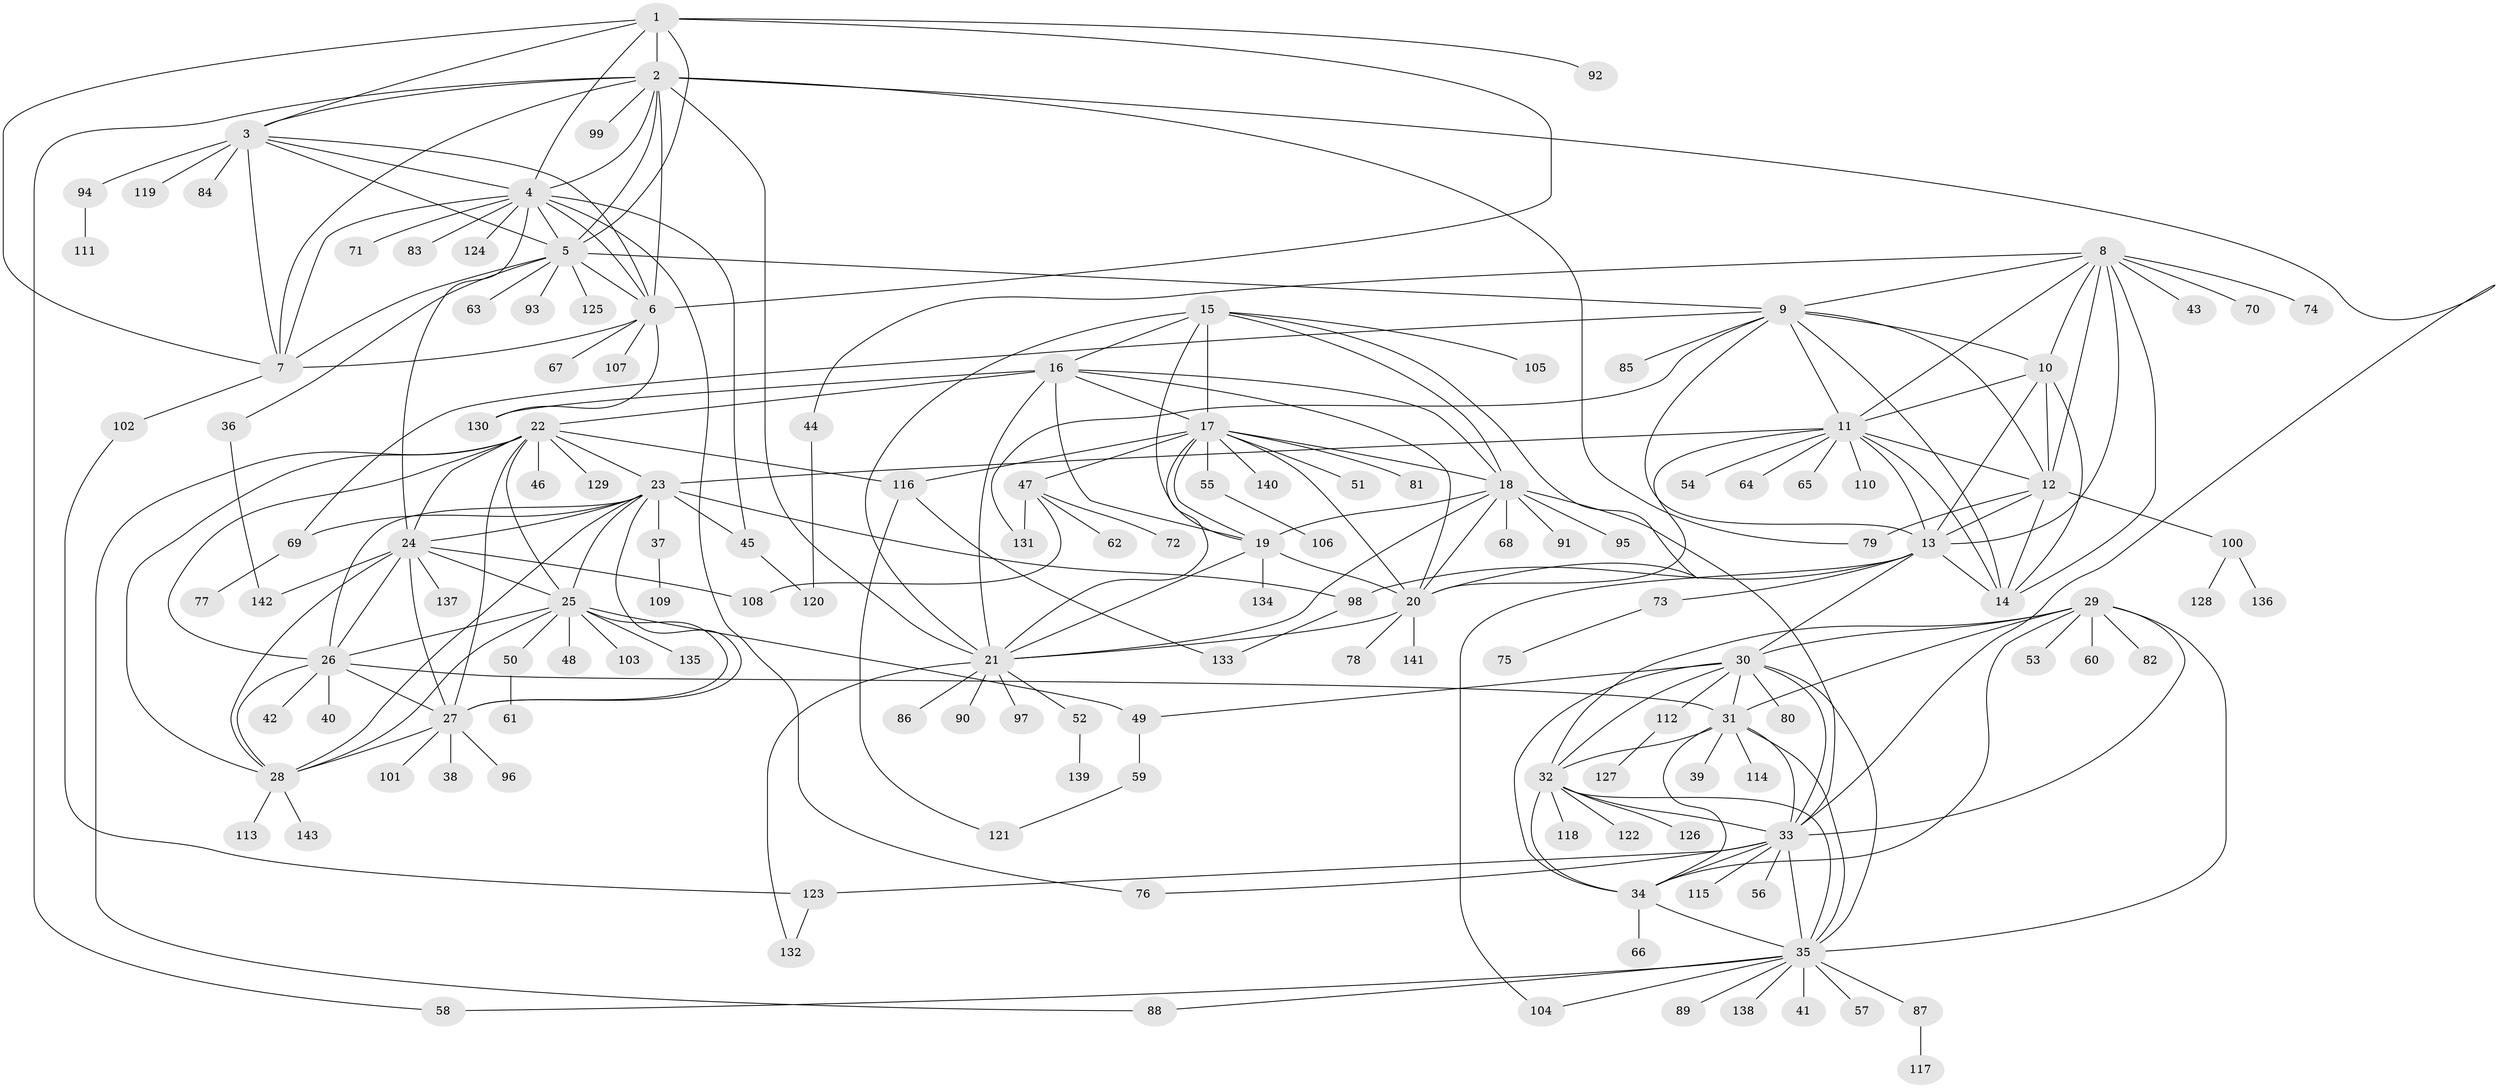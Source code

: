 // coarse degree distribution, {18: 0.02, 8: 0.03, 4: 0.03, 11: 0.02, 9: 0.03, 3: 0.04, 7: 0.02, 15: 0.01, 13: 0.01, 1: 0.71, 2: 0.08}
// Generated by graph-tools (version 1.1) at 2025/57/03/04/25 21:57:45]
// undirected, 143 vertices, 242 edges
graph export_dot {
graph [start="1"]
  node [color=gray90,style=filled];
  1;
  2;
  3;
  4;
  5;
  6;
  7;
  8;
  9;
  10;
  11;
  12;
  13;
  14;
  15;
  16;
  17;
  18;
  19;
  20;
  21;
  22;
  23;
  24;
  25;
  26;
  27;
  28;
  29;
  30;
  31;
  32;
  33;
  34;
  35;
  36;
  37;
  38;
  39;
  40;
  41;
  42;
  43;
  44;
  45;
  46;
  47;
  48;
  49;
  50;
  51;
  52;
  53;
  54;
  55;
  56;
  57;
  58;
  59;
  60;
  61;
  62;
  63;
  64;
  65;
  66;
  67;
  68;
  69;
  70;
  71;
  72;
  73;
  74;
  75;
  76;
  77;
  78;
  79;
  80;
  81;
  82;
  83;
  84;
  85;
  86;
  87;
  88;
  89;
  90;
  91;
  92;
  93;
  94;
  95;
  96;
  97;
  98;
  99;
  100;
  101;
  102;
  103;
  104;
  105;
  106;
  107;
  108;
  109;
  110;
  111;
  112;
  113;
  114;
  115;
  116;
  117;
  118;
  119;
  120;
  121;
  122;
  123;
  124;
  125;
  126;
  127;
  128;
  129;
  130;
  131;
  132;
  133;
  134;
  135;
  136;
  137;
  138;
  139;
  140;
  141;
  142;
  143;
  1 -- 2;
  1 -- 3;
  1 -- 4;
  1 -- 5;
  1 -- 6;
  1 -- 7;
  1 -- 92;
  2 -- 3;
  2 -- 4;
  2 -- 5;
  2 -- 6;
  2 -- 7;
  2 -- 21;
  2 -- 33;
  2 -- 58;
  2 -- 79;
  2 -- 99;
  3 -- 4;
  3 -- 5;
  3 -- 6;
  3 -- 7;
  3 -- 84;
  3 -- 94;
  3 -- 119;
  4 -- 5;
  4 -- 6;
  4 -- 7;
  4 -- 24;
  4 -- 45;
  4 -- 71;
  4 -- 76;
  4 -- 83;
  4 -- 124;
  5 -- 6;
  5 -- 7;
  5 -- 9;
  5 -- 36;
  5 -- 63;
  5 -- 93;
  5 -- 125;
  6 -- 7;
  6 -- 67;
  6 -- 107;
  6 -- 130;
  7 -- 102;
  8 -- 9;
  8 -- 10;
  8 -- 11;
  8 -- 12;
  8 -- 13;
  8 -- 14;
  8 -- 43;
  8 -- 44;
  8 -- 70;
  8 -- 74;
  9 -- 10;
  9 -- 11;
  9 -- 12;
  9 -- 13;
  9 -- 14;
  9 -- 69;
  9 -- 85;
  9 -- 131;
  10 -- 11;
  10 -- 12;
  10 -- 13;
  10 -- 14;
  11 -- 12;
  11 -- 13;
  11 -- 14;
  11 -- 20;
  11 -- 23;
  11 -- 54;
  11 -- 64;
  11 -- 65;
  11 -- 110;
  12 -- 13;
  12 -- 14;
  12 -- 79;
  12 -- 100;
  13 -- 14;
  13 -- 30;
  13 -- 73;
  13 -- 98;
  13 -- 104;
  15 -- 16;
  15 -- 17;
  15 -- 18;
  15 -- 19;
  15 -- 20;
  15 -- 21;
  15 -- 105;
  16 -- 17;
  16 -- 18;
  16 -- 19;
  16 -- 20;
  16 -- 21;
  16 -- 22;
  16 -- 130;
  17 -- 18;
  17 -- 19;
  17 -- 20;
  17 -- 21;
  17 -- 47;
  17 -- 51;
  17 -- 55;
  17 -- 81;
  17 -- 116;
  17 -- 140;
  18 -- 19;
  18 -- 20;
  18 -- 21;
  18 -- 33;
  18 -- 68;
  18 -- 91;
  18 -- 95;
  19 -- 20;
  19 -- 21;
  19 -- 134;
  20 -- 21;
  20 -- 78;
  20 -- 141;
  21 -- 52;
  21 -- 86;
  21 -- 90;
  21 -- 97;
  21 -- 132;
  22 -- 23;
  22 -- 24;
  22 -- 25;
  22 -- 26;
  22 -- 27;
  22 -- 28;
  22 -- 46;
  22 -- 88;
  22 -- 116;
  22 -- 129;
  23 -- 24;
  23 -- 25;
  23 -- 26;
  23 -- 27;
  23 -- 28;
  23 -- 37;
  23 -- 45;
  23 -- 69;
  23 -- 98;
  24 -- 25;
  24 -- 26;
  24 -- 27;
  24 -- 28;
  24 -- 108;
  24 -- 137;
  24 -- 142;
  25 -- 26;
  25 -- 27;
  25 -- 28;
  25 -- 48;
  25 -- 49;
  25 -- 50;
  25 -- 103;
  25 -- 135;
  26 -- 27;
  26 -- 28;
  26 -- 31;
  26 -- 40;
  26 -- 42;
  27 -- 28;
  27 -- 38;
  27 -- 96;
  27 -- 101;
  28 -- 113;
  28 -- 143;
  29 -- 30;
  29 -- 31;
  29 -- 32;
  29 -- 33;
  29 -- 34;
  29 -- 35;
  29 -- 53;
  29 -- 60;
  29 -- 82;
  30 -- 31;
  30 -- 32;
  30 -- 33;
  30 -- 34;
  30 -- 35;
  30 -- 49;
  30 -- 80;
  30 -- 112;
  31 -- 32;
  31 -- 33;
  31 -- 34;
  31 -- 35;
  31 -- 39;
  31 -- 114;
  32 -- 33;
  32 -- 34;
  32 -- 35;
  32 -- 118;
  32 -- 122;
  32 -- 126;
  33 -- 34;
  33 -- 35;
  33 -- 56;
  33 -- 76;
  33 -- 115;
  33 -- 123;
  34 -- 35;
  34 -- 66;
  35 -- 41;
  35 -- 57;
  35 -- 58;
  35 -- 87;
  35 -- 88;
  35 -- 89;
  35 -- 104;
  35 -- 138;
  36 -- 142;
  37 -- 109;
  44 -- 120;
  45 -- 120;
  47 -- 62;
  47 -- 72;
  47 -- 108;
  47 -- 131;
  49 -- 59;
  50 -- 61;
  52 -- 139;
  55 -- 106;
  59 -- 121;
  69 -- 77;
  73 -- 75;
  87 -- 117;
  94 -- 111;
  98 -- 133;
  100 -- 128;
  100 -- 136;
  102 -- 123;
  112 -- 127;
  116 -- 121;
  116 -- 133;
  123 -- 132;
}
